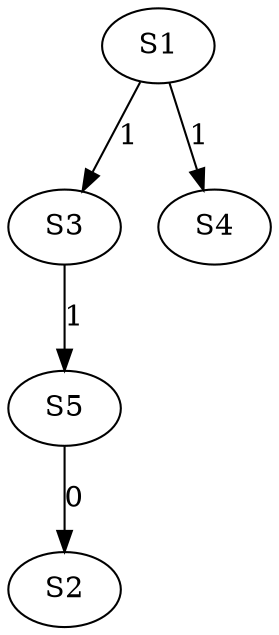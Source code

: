 strict digraph {
	S5 -> S2 [ label = 0 ];
	S1 -> S3 [ label = 1 ];
	S1 -> S4 [ label = 1 ];
	S3 -> S5 [ label = 1 ];
}